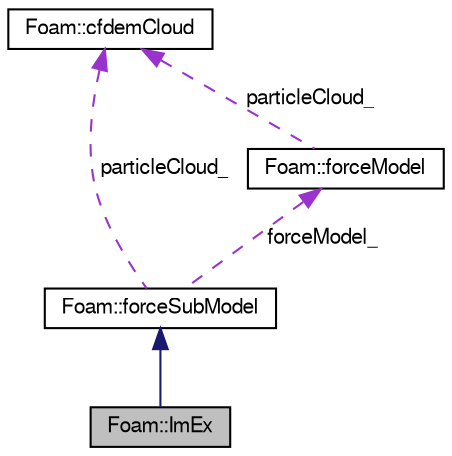 digraph "Foam::ImEx"
{
  edge [fontname="FreeSans",fontsize="10",labelfontname="FreeSans",labelfontsize="10"];
  node [fontname="FreeSans",fontsize="10",shape=record];
  Node1 [label="Foam::ImEx",height=0.2,width=0.4,color="black", fillcolor="grey75", style="filled" fontcolor="black"];
  Node2 -> Node1 [dir="back",color="midnightblue",fontsize="10",style="solid",fontname="FreeSans"];
  Node2 [label="Foam::forceSubModel",height=0.2,width=0.4,color="black", fillcolor="white", style="filled",URL="$classFoam_1_1forceSubModel.html"];
  Node3 -> Node2 [dir="back",color="darkorchid3",fontsize="10",style="dashed",label=" forceModel_" ,fontname="FreeSans"];
  Node3 [label="Foam::forceModel",height=0.2,width=0.4,color="black", fillcolor="white", style="filled",URL="$classFoam_1_1forceModel.html"];
  Node4 -> Node3 [dir="back",color="darkorchid3",fontsize="10",style="dashed",label=" particleCloud_" ,fontname="FreeSans"];
  Node4 [label="Foam::cfdemCloud",height=0.2,width=0.4,color="black", fillcolor="white", style="filled",URL="$classFoam_1_1cfdemCloud.html"];
  Node4 -> Node2 [dir="back",color="darkorchid3",fontsize="10",style="dashed",label=" particleCloud_" ,fontname="FreeSans"];
}
